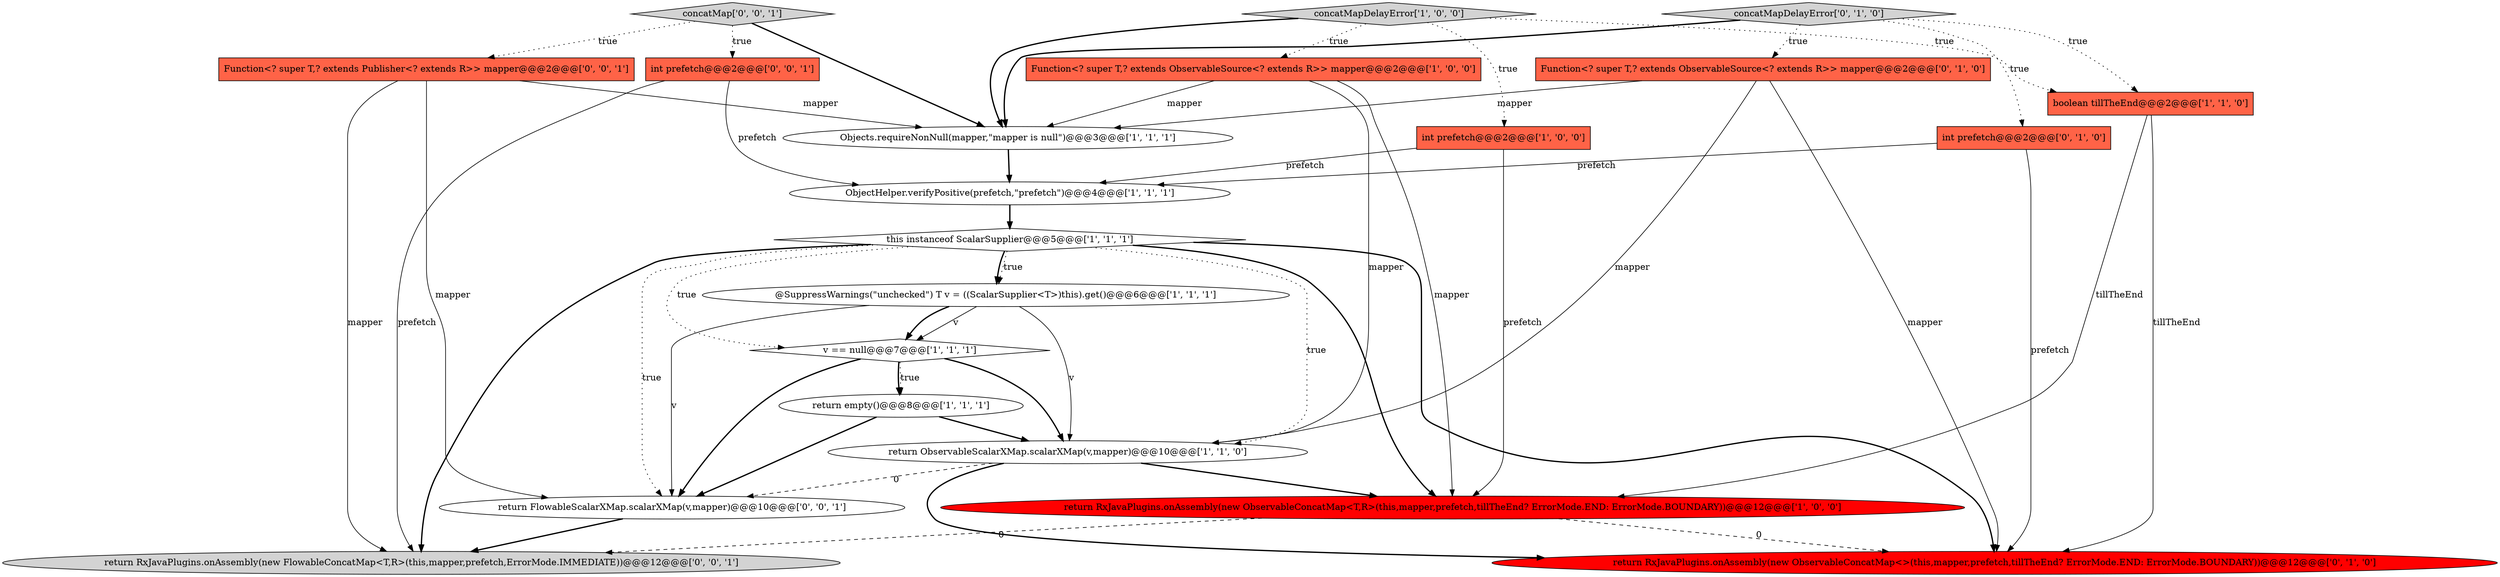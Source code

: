 digraph {
20 [style = filled, label = "int prefetch@@@2@@@['0', '0', '1']", fillcolor = tomato, shape = box image = "AAA0AAABBB3BBB"];
3 [style = filled, label = "v == null@@@7@@@['1', '1', '1']", fillcolor = white, shape = diamond image = "AAA0AAABBB1BBB"];
16 [style = filled, label = "return FlowableScalarXMap.scalarXMap(v,mapper)@@@10@@@['0', '0', '1']", fillcolor = white, shape = ellipse image = "AAA0AAABBB3BBB"];
14 [style = filled, label = "return RxJavaPlugins.onAssembly(new ObservableConcatMap<>(this,mapper,prefetch,tillTheEnd? ErrorMode.END: ErrorMode.BOUNDARY))@@@12@@@['0', '1', '0']", fillcolor = red, shape = ellipse image = "AAA1AAABBB2BBB"];
18 [style = filled, label = "Function<? super T,? extends Publisher<? extends R>> mapper@@@2@@@['0', '0', '1']", fillcolor = tomato, shape = box image = "AAA0AAABBB3BBB"];
9 [style = filled, label = "concatMapDelayError['1', '0', '0']", fillcolor = lightgray, shape = diamond image = "AAA0AAABBB1BBB"];
6 [style = filled, label = "return ObservableScalarXMap.scalarXMap(v,mapper)@@@10@@@['1', '1', '0']", fillcolor = white, shape = ellipse image = "AAA0AAABBB1BBB"];
8 [style = filled, label = "boolean tillTheEnd@@@2@@@['1', '1', '0']", fillcolor = tomato, shape = box image = "AAA0AAABBB1BBB"];
19 [style = filled, label = "concatMap['0', '0', '1']", fillcolor = lightgray, shape = diamond image = "AAA0AAABBB3BBB"];
15 [style = filled, label = "Function<? super T,? extends ObservableSource<? extends R>> mapper@@@2@@@['0', '1', '0']", fillcolor = tomato, shape = box image = "AAA0AAABBB2BBB"];
2 [style = filled, label = "return RxJavaPlugins.onAssembly(new ObservableConcatMap<T,R>(this,mapper,prefetch,tillTheEnd? ErrorMode.END: ErrorMode.BOUNDARY))@@@12@@@['1', '0', '0']", fillcolor = red, shape = ellipse image = "AAA1AAABBB1BBB"];
12 [style = filled, label = "concatMapDelayError['0', '1', '0']", fillcolor = lightgray, shape = diamond image = "AAA0AAABBB2BBB"];
5 [style = filled, label = "@SuppressWarnings(\"unchecked\") T v = ((ScalarSupplier<T>)this).get()@@@6@@@['1', '1', '1']", fillcolor = white, shape = ellipse image = "AAA0AAABBB1BBB"];
11 [style = filled, label = "return empty()@@@8@@@['1', '1', '1']", fillcolor = white, shape = ellipse image = "AAA0AAABBB1BBB"];
10 [style = filled, label = "Objects.requireNonNull(mapper,\"mapper is null\")@@@3@@@['1', '1', '1']", fillcolor = white, shape = ellipse image = "AAA0AAABBB1BBB"];
1 [style = filled, label = "ObjectHelper.verifyPositive(prefetch,\"prefetch\")@@@4@@@['1', '1', '1']", fillcolor = white, shape = ellipse image = "AAA0AAABBB1BBB"];
4 [style = filled, label = "this instanceof ScalarSupplier@@@5@@@['1', '1', '1']", fillcolor = white, shape = diamond image = "AAA0AAABBB1BBB"];
7 [style = filled, label = "int prefetch@@@2@@@['1', '0', '0']", fillcolor = tomato, shape = box image = "AAA0AAABBB1BBB"];
13 [style = filled, label = "int prefetch@@@2@@@['0', '1', '0']", fillcolor = tomato, shape = box image = "AAA0AAABBB2BBB"];
17 [style = filled, label = "return RxJavaPlugins.onAssembly(new FlowableConcatMap<T,R>(this,mapper,prefetch,ErrorMode.IMMEDIATE))@@@12@@@['0', '0', '1']", fillcolor = lightgray, shape = ellipse image = "AAA0AAABBB3BBB"];
0 [style = filled, label = "Function<? super T,? extends ObservableSource<? extends R>> mapper@@@2@@@['1', '0', '0']", fillcolor = tomato, shape = box image = "AAA0AAABBB1BBB"];
4->6 [style = dotted, label="true"];
5->3 [style = bold, label=""];
11->16 [style = bold, label=""];
4->5 [style = dotted, label="true"];
3->11 [style = dotted, label="true"];
1->4 [style = bold, label=""];
4->14 [style = bold, label=""];
9->0 [style = dotted, label="true"];
4->17 [style = bold, label=""];
12->8 [style = dotted, label="true"];
13->1 [style = solid, label="prefetch"];
19->20 [style = dotted, label="true"];
8->2 [style = solid, label="tillTheEnd"];
11->6 [style = bold, label=""];
19->18 [style = dotted, label="true"];
3->11 [style = bold, label=""];
15->10 [style = solid, label="mapper"];
18->17 [style = solid, label="mapper"];
12->15 [style = dotted, label="true"];
0->2 [style = solid, label="mapper"];
3->6 [style = bold, label=""];
20->17 [style = solid, label="prefetch"];
19->10 [style = bold, label=""];
15->6 [style = solid, label="mapper"];
18->16 [style = solid, label="mapper"];
4->2 [style = bold, label=""];
16->17 [style = bold, label=""];
9->10 [style = bold, label=""];
3->16 [style = bold, label=""];
2->17 [style = dashed, label="0"];
20->1 [style = solid, label="prefetch"];
15->14 [style = solid, label="mapper"];
6->2 [style = bold, label=""];
5->3 [style = solid, label="v"];
6->14 [style = bold, label=""];
9->8 [style = dotted, label="true"];
12->10 [style = bold, label=""];
12->13 [style = dotted, label="true"];
4->3 [style = dotted, label="true"];
6->16 [style = dashed, label="0"];
7->1 [style = solid, label="prefetch"];
5->6 [style = solid, label="v"];
2->14 [style = dashed, label="0"];
0->10 [style = solid, label="mapper"];
13->14 [style = solid, label="prefetch"];
8->14 [style = solid, label="tillTheEnd"];
7->2 [style = solid, label="prefetch"];
5->16 [style = solid, label="v"];
4->16 [style = dotted, label="true"];
9->7 [style = dotted, label="true"];
0->6 [style = solid, label="mapper"];
18->10 [style = solid, label="mapper"];
10->1 [style = bold, label=""];
4->5 [style = bold, label=""];
}
